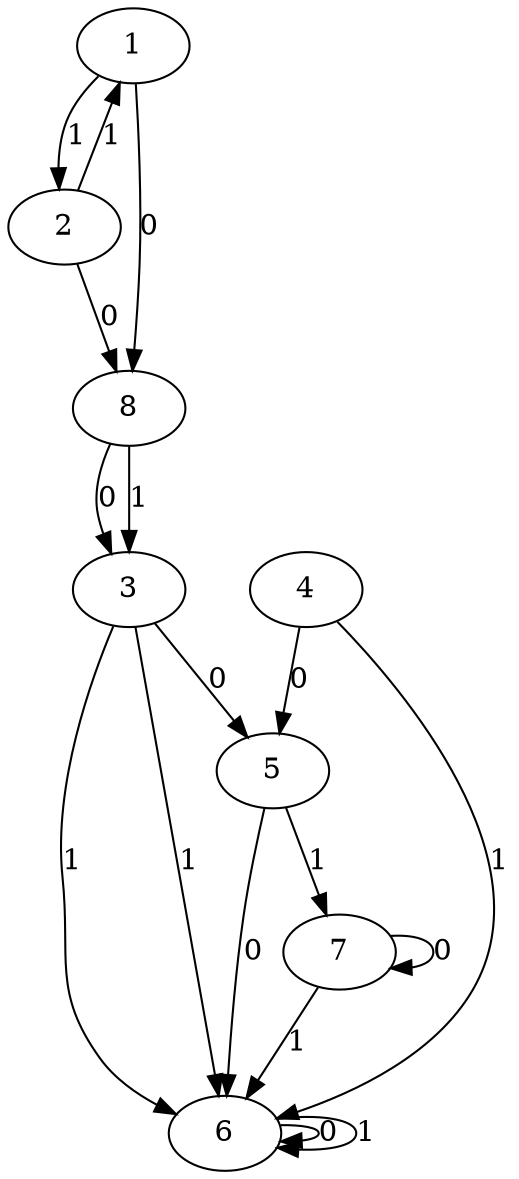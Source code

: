 digraph Itmo {
    1 [label = "1"]
    6 [label = "6" final = true]
    7 [label = "7" final = true]

    1 -> 2 [label = "1"];
    1 -> 8 [label = "0"];
    2 -> 1 [label = "1"];
    2 -> 8 [label = "0"];
    8 -> 3 [label = "0"];
    8 -> 3 [label = "1"];
    3 -> 5 [label = "0"];
    3 -> 6 [label = "1"];
    3 -> 6 [label = "1"];
    5 -> 6 [label = "0"];
    5 -> 7 [label = "1"];
    6 -> 6 [label = "0"];
    6 -> 6 [label = "1"];
    4 -> 5 [label = "0"];
    4 -> 6 [label = "1"];
    7 -> 7 [label = "0"];
    7 -> 6 [label = "1"];
}